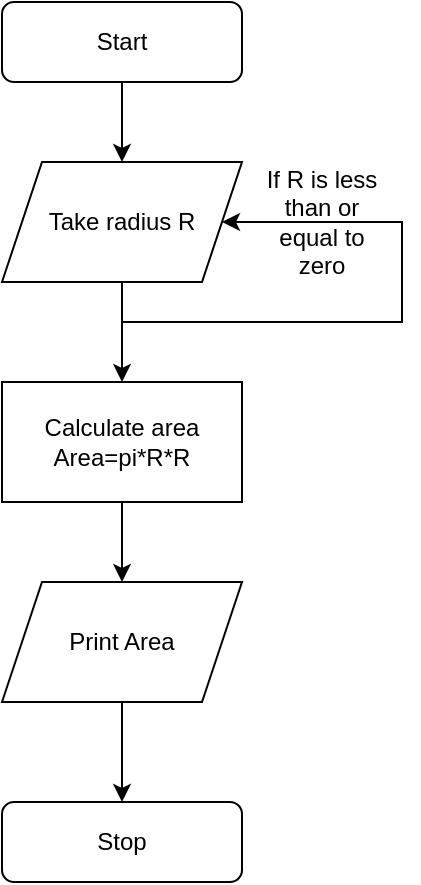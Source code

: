 <mxfile version="20.8.16" type="device"><diagram id="C5RBs43oDa-KdzZeNtuy" name="Page-1"><mxGraphModel dx="1387" dy="796" grid="1" gridSize="10" guides="1" tooltips="1" connect="1" arrows="1" fold="1" page="1" pageScale="1" pageWidth="827" pageHeight="1169" math="0" shadow="0"><root><mxCell id="WIyWlLk6GJQsqaUBKTNV-0"/><mxCell id="WIyWlLk6GJQsqaUBKTNV-1" parent="WIyWlLk6GJQsqaUBKTNV-0"/><mxCell id="WIyWlLk6GJQsqaUBKTNV-3" value="Start" style="rounded=1;whiteSpace=wrap;html=1;fontSize=12;glass=0;strokeWidth=1;shadow=0;" parent="WIyWlLk6GJQsqaUBKTNV-1" vertex="1"><mxGeometry x="160" y="80" width="120" height="40" as="geometry"/></mxCell><mxCell id="WIyWlLk6GJQsqaUBKTNV-11" value="Stop" style="rounded=1;whiteSpace=wrap;html=1;fontSize=12;glass=0;strokeWidth=1;shadow=0;" parent="WIyWlLk6GJQsqaUBKTNV-1" vertex="1"><mxGeometry x="160" y="480" width="120" height="40" as="geometry"/></mxCell><mxCell id="MG0QSCl2Ej6PTXbsZELG-0" value="" style="endArrow=classic;html=1;rounded=0;exitX=0.5;exitY=1;exitDx=0;exitDy=0;" edge="1" parent="WIyWlLk6GJQsqaUBKTNV-1" source="WIyWlLk6GJQsqaUBKTNV-3" target="MG0QSCl2Ej6PTXbsZELG-1"><mxGeometry width="50" height="50" relative="1" as="geometry"><mxPoint x="390" y="430" as="sourcePoint"/><mxPoint x="220" y="160" as="targetPoint"/></mxGeometry></mxCell><mxCell id="MG0QSCl2Ej6PTXbsZELG-1" value="Take radius R" style="shape=parallelogram;perimeter=parallelogramPerimeter;whiteSpace=wrap;html=1;fixedSize=1;" vertex="1" parent="WIyWlLk6GJQsqaUBKTNV-1"><mxGeometry x="160" y="160" width="120" height="60" as="geometry"/></mxCell><mxCell id="MG0QSCl2Ej6PTXbsZELG-3" value="Calculate area&lt;br&gt;Area=pi*R*R" style="rounded=0;whiteSpace=wrap;html=1;" vertex="1" parent="WIyWlLk6GJQsqaUBKTNV-1"><mxGeometry x="160" y="270" width="120" height="60" as="geometry"/></mxCell><mxCell id="MG0QSCl2Ej6PTXbsZELG-4" value="" style="endArrow=classic;html=1;rounded=0;exitX=0.5;exitY=1;exitDx=0;exitDy=0;entryX=0.5;entryY=0;entryDx=0;entryDy=0;" edge="1" parent="WIyWlLk6GJQsqaUBKTNV-1" source="MG0QSCl2Ej6PTXbsZELG-1" target="MG0QSCl2Ej6PTXbsZELG-3"><mxGeometry width="50" height="50" relative="1" as="geometry"><mxPoint x="390" y="430" as="sourcePoint"/><mxPoint x="440" y="380" as="targetPoint"/></mxGeometry></mxCell><mxCell id="MG0QSCl2Ej6PTXbsZELG-5" value="Print Area" style="shape=parallelogram;perimeter=parallelogramPerimeter;whiteSpace=wrap;html=1;fixedSize=1;" vertex="1" parent="WIyWlLk6GJQsqaUBKTNV-1"><mxGeometry x="160" y="370" width="120" height="60" as="geometry"/></mxCell><mxCell id="MG0QSCl2Ej6PTXbsZELG-6" value="" style="endArrow=classic;html=1;rounded=0;exitX=0.5;exitY=1;exitDx=0;exitDy=0;entryX=0.5;entryY=0;entryDx=0;entryDy=0;" edge="1" parent="WIyWlLk6GJQsqaUBKTNV-1" source="MG0QSCl2Ej6PTXbsZELG-3" target="MG0QSCl2Ej6PTXbsZELG-5"><mxGeometry width="50" height="50" relative="1" as="geometry"><mxPoint x="390" y="430" as="sourcePoint"/><mxPoint x="210" y="360" as="targetPoint"/></mxGeometry></mxCell><mxCell id="MG0QSCl2Ej6PTXbsZELG-7" value="" style="endArrow=classic;html=1;rounded=0;exitX=0.5;exitY=1;exitDx=0;exitDy=0;entryX=0.5;entryY=0;entryDx=0;entryDy=0;" edge="1" parent="WIyWlLk6GJQsqaUBKTNV-1" source="MG0QSCl2Ej6PTXbsZELG-5" target="WIyWlLk6GJQsqaUBKTNV-11"><mxGeometry width="50" height="50" relative="1" as="geometry"><mxPoint x="390" y="430" as="sourcePoint"/><mxPoint x="440" y="380" as="targetPoint"/></mxGeometry></mxCell><mxCell id="MG0QSCl2Ej6PTXbsZELG-8" value="" style="endArrow=classic;html=1;rounded=0;entryX=1;entryY=0.5;entryDx=0;entryDy=0;" edge="1" parent="WIyWlLk6GJQsqaUBKTNV-1" target="MG0QSCl2Ej6PTXbsZELG-1"><mxGeometry width="50" height="50" relative="1" as="geometry"><mxPoint x="220" y="240" as="sourcePoint"/><mxPoint x="440" y="380" as="targetPoint"/><Array as="points"><mxPoint x="360" y="240"/><mxPoint x="360" y="190"/></Array></mxGeometry></mxCell><mxCell id="MG0QSCl2Ej6PTXbsZELG-9" value="If R is less than or equal to zero" style="text;html=1;strokeColor=none;fillColor=none;align=center;verticalAlign=middle;whiteSpace=wrap;rounded=0;" vertex="1" parent="WIyWlLk6GJQsqaUBKTNV-1"><mxGeometry x="290" y="175" width="60" height="30" as="geometry"/></mxCell></root></mxGraphModel></diagram></mxfile>